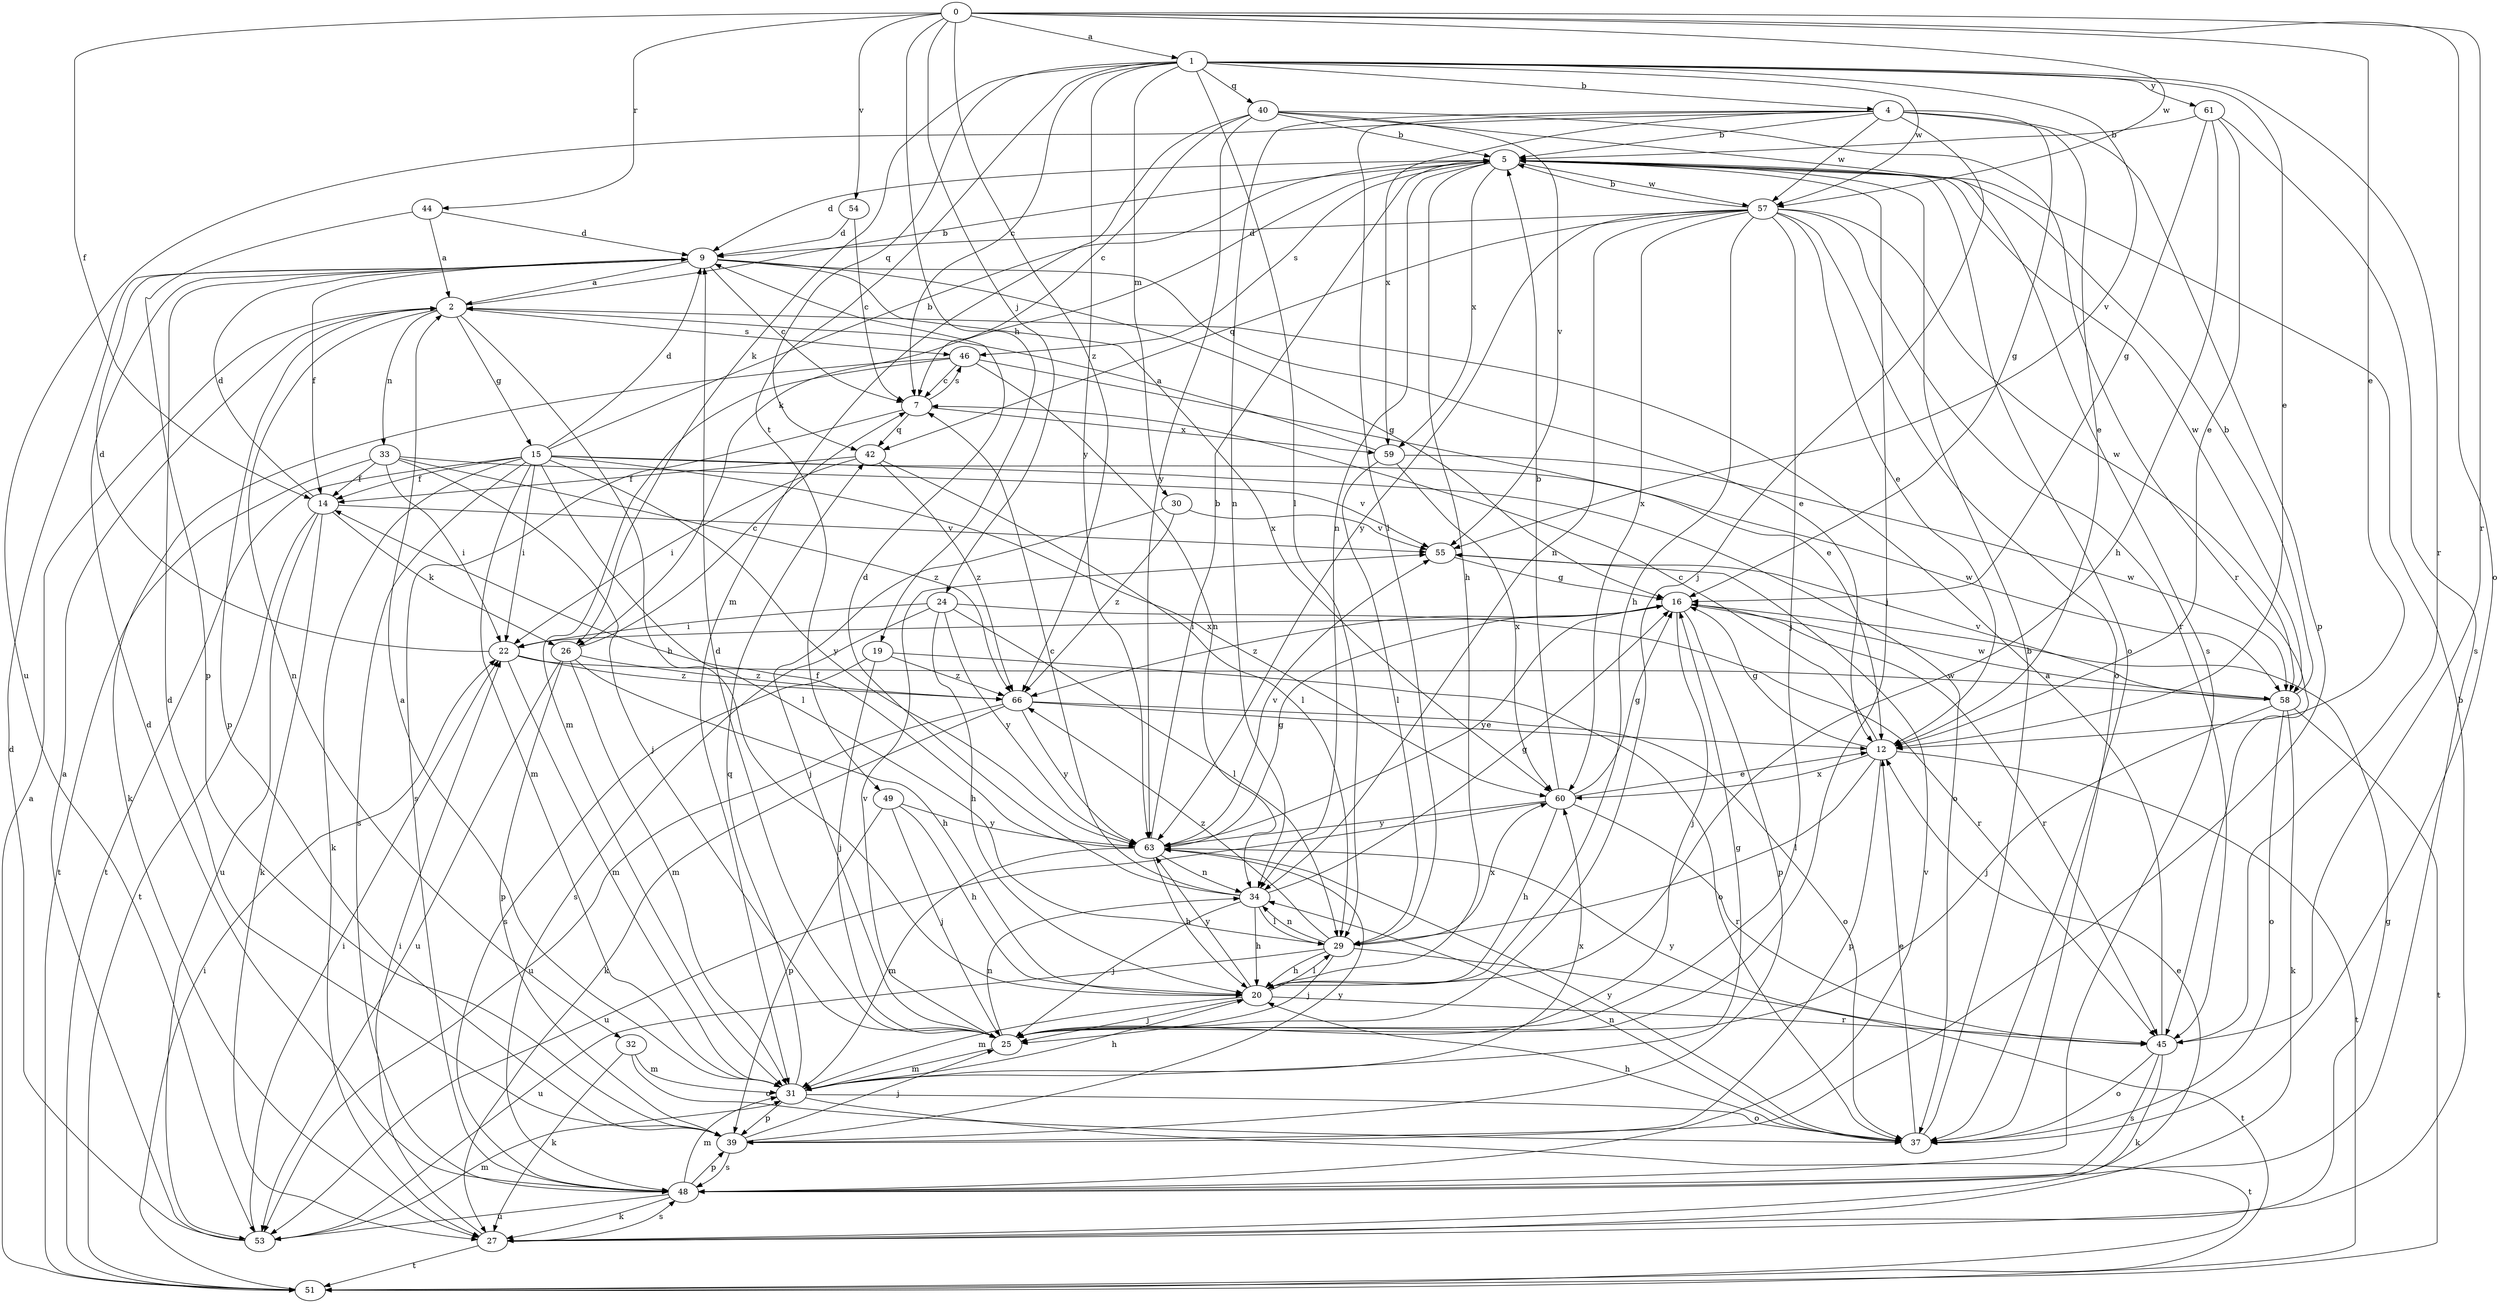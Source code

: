 strict digraph  {
0;
1;
2;
4;
5;
7;
9;
12;
14;
15;
16;
19;
20;
22;
24;
25;
26;
27;
29;
30;
31;
32;
33;
34;
37;
39;
40;
42;
44;
45;
46;
48;
49;
51;
53;
54;
55;
57;
58;
59;
60;
61;
63;
66;
0 -> 1  [label=a];
0 -> 12  [label=e];
0 -> 14  [label=f];
0 -> 19  [label=h];
0 -> 24  [label=j];
0 -> 37  [label=o];
0 -> 44  [label=r];
0 -> 45  [label=r];
0 -> 54  [label=v];
0 -> 57  [label=w];
0 -> 66  [label=z];
1 -> 4  [label=b];
1 -> 7  [label=c];
1 -> 12  [label=e];
1 -> 26  [label=k];
1 -> 29  [label=l];
1 -> 30  [label=m];
1 -> 40  [label=q];
1 -> 42  [label=q];
1 -> 45  [label=r];
1 -> 49  [label=t];
1 -> 55  [label=v];
1 -> 57  [label=w];
1 -> 61  [label=y];
1 -> 63  [label=y];
2 -> 5  [label=b];
2 -> 15  [label=g];
2 -> 20  [label=h];
2 -> 32  [label=n];
2 -> 33  [label=n];
2 -> 39  [label=p];
2 -> 46  [label=s];
4 -> 5  [label=b];
4 -> 12  [label=e];
4 -> 16  [label=g];
4 -> 25  [label=j];
4 -> 29  [label=l];
4 -> 34  [label=n];
4 -> 39  [label=p];
4 -> 53  [label=u];
4 -> 57  [label=w];
4 -> 59  [label=x];
5 -> 9  [label=d];
5 -> 20  [label=h];
5 -> 25  [label=j];
5 -> 26  [label=k];
5 -> 34  [label=n];
5 -> 37  [label=o];
5 -> 46  [label=s];
5 -> 57  [label=w];
5 -> 58  [label=w];
5 -> 59  [label=x];
7 -> 42  [label=q];
7 -> 46  [label=s];
7 -> 48  [label=s];
7 -> 59  [label=x];
9 -> 2  [label=a];
9 -> 7  [label=c];
9 -> 12  [label=e];
9 -> 14  [label=f];
9 -> 16  [label=g];
9 -> 60  [label=x];
12 -> 7  [label=c];
12 -> 16  [label=g];
12 -> 29  [label=l];
12 -> 39  [label=p];
12 -> 51  [label=t];
12 -> 60  [label=x];
14 -> 9  [label=d];
14 -> 26  [label=k];
14 -> 27  [label=k];
14 -> 51  [label=t];
14 -> 53  [label=u];
14 -> 55  [label=v];
15 -> 5  [label=b];
15 -> 9  [label=d];
15 -> 14  [label=f];
15 -> 22  [label=i];
15 -> 27  [label=k];
15 -> 29  [label=l];
15 -> 31  [label=m];
15 -> 37  [label=o];
15 -> 48  [label=s];
15 -> 51  [label=t];
15 -> 58  [label=w];
15 -> 60  [label=x];
15 -> 63  [label=y];
16 -> 22  [label=i];
16 -> 25  [label=j];
16 -> 39  [label=p];
16 -> 45  [label=r];
16 -> 58  [label=w];
16 -> 63  [label=y];
16 -> 66  [label=z];
19 -> 25  [label=j];
19 -> 37  [label=o];
19 -> 48  [label=s];
19 -> 66  [label=z];
20 -> 25  [label=j];
20 -> 29  [label=l];
20 -> 31  [label=m];
20 -> 45  [label=r];
20 -> 63  [label=y];
22 -> 9  [label=d];
22 -> 31  [label=m];
22 -> 58  [label=w];
22 -> 66  [label=z];
24 -> 20  [label=h];
24 -> 22  [label=i];
24 -> 29  [label=l];
24 -> 45  [label=r];
24 -> 48  [label=s];
24 -> 63  [label=y];
25 -> 9  [label=d];
25 -> 31  [label=m];
25 -> 34  [label=n];
25 -> 55  [label=v];
26 -> 7  [label=c];
26 -> 20  [label=h];
26 -> 31  [label=m];
26 -> 39  [label=p];
26 -> 53  [label=u];
26 -> 66  [label=z];
27 -> 5  [label=b];
27 -> 16  [label=g];
27 -> 22  [label=i];
27 -> 48  [label=s];
27 -> 51  [label=t];
29 -> 20  [label=h];
29 -> 25  [label=j];
29 -> 34  [label=n];
29 -> 51  [label=t];
29 -> 53  [label=u];
29 -> 60  [label=x];
29 -> 66  [label=z];
30 -> 25  [label=j];
30 -> 55  [label=v];
30 -> 66  [label=z];
31 -> 2  [label=a];
31 -> 16  [label=g];
31 -> 20  [label=h];
31 -> 37  [label=o];
31 -> 39  [label=p];
31 -> 42  [label=q];
31 -> 51  [label=t];
31 -> 60  [label=x];
32 -> 27  [label=k];
32 -> 31  [label=m];
32 -> 37  [label=o];
33 -> 14  [label=f];
33 -> 22  [label=i];
33 -> 25  [label=j];
33 -> 51  [label=t];
33 -> 55  [label=v];
33 -> 66  [label=z];
34 -> 7  [label=c];
34 -> 9  [label=d];
34 -> 16  [label=g];
34 -> 20  [label=h];
34 -> 25  [label=j];
34 -> 29  [label=l];
37 -> 5  [label=b];
37 -> 12  [label=e];
37 -> 20  [label=h];
37 -> 34  [label=n];
37 -> 63  [label=y];
39 -> 9  [label=d];
39 -> 25  [label=j];
39 -> 48  [label=s];
39 -> 63  [label=y];
40 -> 5  [label=b];
40 -> 7  [label=c];
40 -> 31  [label=m];
40 -> 45  [label=r];
40 -> 48  [label=s];
40 -> 55  [label=v];
40 -> 63  [label=y];
42 -> 14  [label=f];
42 -> 22  [label=i];
42 -> 29  [label=l];
42 -> 66  [label=z];
44 -> 2  [label=a];
44 -> 9  [label=d];
44 -> 39  [label=p];
45 -> 2  [label=a];
45 -> 27  [label=k];
45 -> 37  [label=o];
45 -> 48  [label=s];
45 -> 63  [label=y];
46 -> 7  [label=c];
46 -> 12  [label=e];
46 -> 27  [label=k];
46 -> 31  [label=m];
46 -> 34  [label=n];
48 -> 9  [label=d];
48 -> 12  [label=e];
48 -> 27  [label=k];
48 -> 31  [label=m];
48 -> 39  [label=p];
48 -> 53  [label=u];
48 -> 55  [label=v];
49 -> 20  [label=h];
49 -> 25  [label=j];
49 -> 39  [label=p];
49 -> 63  [label=y];
51 -> 2  [label=a];
51 -> 22  [label=i];
53 -> 2  [label=a];
53 -> 9  [label=d];
53 -> 22  [label=i];
53 -> 31  [label=m];
54 -> 7  [label=c];
54 -> 9  [label=d];
55 -> 16  [label=g];
57 -> 5  [label=b];
57 -> 9  [label=d];
57 -> 12  [label=e];
57 -> 20  [label=h];
57 -> 25  [label=j];
57 -> 34  [label=n];
57 -> 37  [label=o];
57 -> 42  [label=q];
57 -> 45  [label=r];
57 -> 58  [label=w];
57 -> 60  [label=x];
57 -> 63  [label=y];
58 -> 5  [label=b];
58 -> 25  [label=j];
58 -> 27  [label=k];
58 -> 37  [label=o];
58 -> 51  [label=t];
58 -> 55  [label=v];
59 -> 2  [label=a];
59 -> 29  [label=l];
59 -> 58  [label=w];
59 -> 60  [label=x];
60 -> 5  [label=b];
60 -> 12  [label=e];
60 -> 16  [label=g];
60 -> 20  [label=h];
60 -> 45  [label=r];
60 -> 53  [label=u];
60 -> 63  [label=y];
61 -> 5  [label=b];
61 -> 12  [label=e];
61 -> 16  [label=g];
61 -> 20  [label=h];
61 -> 48  [label=s];
63 -> 5  [label=b];
63 -> 14  [label=f];
63 -> 16  [label=g];
63 -> 20  [label=h];
63 -> 31  [label=m];
63 -> 34  [label=n];
63 -> 55  [label=v];
66 -> 12  [label=e];
66 -> 27  [label=k];
66 -> 37  [label=o];
66 -> 53  [label=u];
66 -> 63  [label=y];
}

